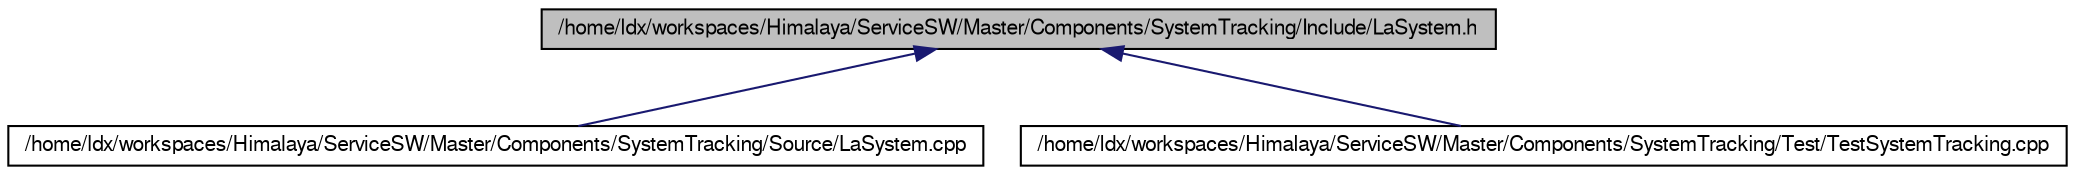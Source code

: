 digraph G
{
  edge [fontname="FreeSans",fontsize="10",labelfontname="FreeSans",labelfontsize="10"];
  node [fontname="FreeSans",fontsize="10",shape=record];
  Node1 [label="/home/ldx/workspaces/Himalaya/ServiceSW/Master/Components/SystemTracking/Include/LaSystem.h",height=0.2,width=0.4,color="black", fillcolor="grey75", style="filled" fontcolor="black"];
  Node1 -> Node2 [dir="back",color="midnightblue",fontsize="10",style="solid"];
  Node2 [label="/home/ldx/workspaces/Himalaya/ServiceSW/Master/Components/SystemTracking/Source/LaSystem.cpp",height=0.2,width=0.4,color="black", fillcolor="white", style="filled",URL="$LaSystem_8cpp.html",tooltip="Implementation of Liquid and Air system configuration class."];
  Node1 -> Node3 [dir="back",color="midnightblue",fontsize="10",style="solid"];
  Node3 [label="/home/ldx/workspaces/Himalaya/ServiceSW/Master/Components/SystemTracking/Test/TestSystemTracking.cpp",height=0.2,width=0.4,color="black", fillcolor="white", style="filled",URL="$TestSystemTracking_8cpp.html",tooltip="Unit test for SystemTracking menu."];
}
